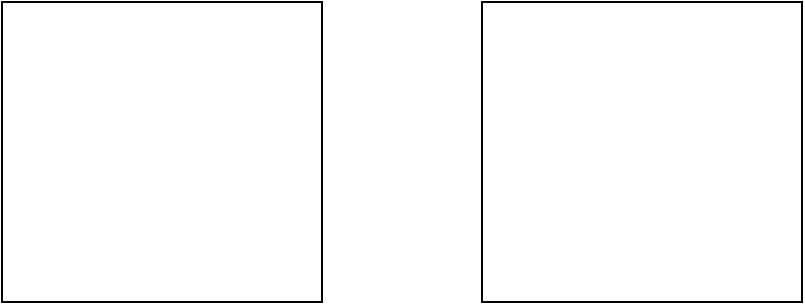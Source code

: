 <mxfile>
    <diagram id="LgyVy9p5riFPf54SSGml" name="Page-1">
        <mxGraphModel dx="886" dy="859" grid="1" gridSize="10" guides="1" tooltips="1" connect="1" arrows="1" fold="1" page="1" pageScale="1" pageWidth="827" pageHeight="1169" math="0" shadow="0">
            <root>
                <mxCell id="0"/>
                <mxCell id="1" parent="0"/>
                <mxCell id="2" value="" style="rounded=0;whiteSpace=wrap;html=1;" parent="1" vertex="1">
                    <mxGeometry x="60" y="200" width="160" height="150" as="geometry"/>
                </mxCell>
                <mxCell id="3" value="" style="rounded=0;whiteSpace=wrap;html=1;" parent="1" vertex="1">
                    <mxGeometry x="300" y="200" width="160" height="150" as="geometry"/>
                </mxCell>
            </root>
        </mxGraphModel>
    </diagram>
    <diagram id="JJT3adKmF4t2psf9ml5j" name="module">
        <mxGraphModel dx="1186" dy="859" grid="1" gridSize="10" guides="1" tooltips="1" connect="1" arrows="1" fold="1" page="1" pageScale="1" pageWidth="827" pageHeight="1169" math="0" shadow="0">
            <root>
                <mxCell id="XbeN9in1GbnzsduU7_B5-0"/>
                <mxCell id="XbeN9in1GbnzsduU7_B5-1" parent="XbeN9in1GbnzsduU7_B5-0"/>
                <mxCell id="XbeN9in1GbnzsduU7_B5-2" value="User Module" style="rounded=0;whiteSpace=wrap;html=1;" parent="XbeN9in1GbnzsduU7_B5-1" vertex="1">
                    <mxGeometry x="100" y="100" width="120" height="60" as="geometry"/>
                </mxCell>
                <mxCell id="XbeN9in1GbnzsduU7_B5-3" value="User Module" style="rounded=0;whiteSpace=wrap;html=1;" parent="XbeN9in1GbnzsduU7_B5-1" vertex="1">
                    <mxGeometry x="350" y="100" width="120" height="60" as="geometry"/>
                </mxCell>
                <mxCell id="XbeN9in1GbnzsduU7_B5-4" value="ModuleRegister" style="rounded=0;whiteSpace=wrap;html=1;" parent="XbeN9in1GbnzsduU7_B5-1" vertex="1">
                    <mxGeometry x="100" y="210" width="520" height="60" as="geometry"/>
                </mxCell>
                <mxCell id="XbeN9in1GbnzsduU7_B5-5" value="Module Loader" style="rounded=0;whiteSpace=wrap;html=1;" parent="XbeN9in1GbnzsduU7_B5-1" vertex="1">
                    <mxGeometry x="100" y="310" width="130" height="60" as="geometry"/>
                </mxCell>
                <mxCell id="XbeN9in1GbnzsduU7_B5-6" value="User Module" style="rounded=0;whiteSpace=wrap;html=1;" parent="XbeN9in1GbnzsduU7_B5-1" vertex="1">
                    <mxGeometry x="500" y="100" width="120" height="60" as="geometry"/>
                </mxCell>
                <mxCell id="XbeN9in1GbnzsduU7_B5-7" value="Module Loader" style="rounded=0;whiteSpace=wrap;html=1;" parent="XbeN9in1GbnzsduU7_B5-1" vertex="1">
                    <mxGeometry x="350" y="310" width="270" height="60" as="geometry"/>
                </mxCell>
                <mxCell id="XbeN9in1GbnzsduU7_B5-8" value="Module Manager" style="rounded=0;whiteSpace=wrap;html=1;" parent="XbeN9in1GbnzsduU7_B5-1" vertex="1">
                    <mxGeometry x="100" y="420" width="520" height="60" as="geometry"/>
                </mxCell>
                <mxCell id="2O1xlTzjCVljMS2MvAQ0-1" value="Module Executor" style="rounded=0;whiteSpace=wrap;html=1;" vertex="1" parent="XbeN9in1GbnzsduU7_B5-1">
                    <mxGeometry x="700" y="310" width="300" height="60" as="geometry"/>
                </mxCell>
            </root>
        </mxGraphModel>
    </diagram>
</mxfile>
